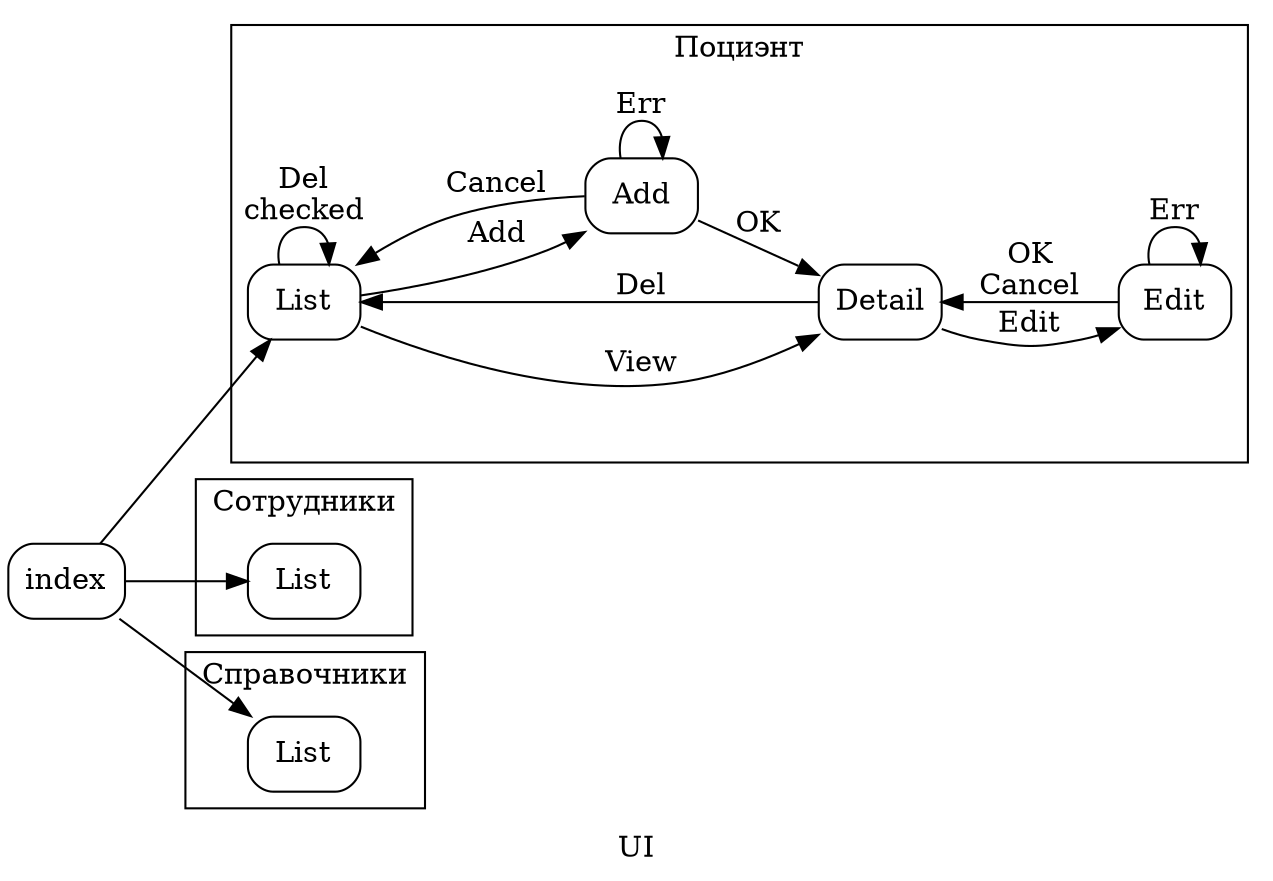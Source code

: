 // dot -Tsvg -o ui.svg ui.dot

digraph ui {
 label = "UI";
 rankdir = LR;
 node [ shape = rectangle, style=rounded ];
 patient_list	[ label = "List" ];
 patient_detail	[ label = "Detail" ];
 patient_add	[ label = "Add" ];
 patient_edit	[ label = "Edit" ];
 employee_list	[ label = "List" ];
 ref_list	[ label = "List" ];
 index -> { patient_list employee_list ref_list };
 subgraph cluster_patient {
  label = "Поциэнт";
  shape = folder;
  //style="filled";
  //fillcolor="lightgrey";
  //node [style=filled,color=white];
  patient_list -> patient_detail [ label = "View" ];
  patient_list -> patient_list [ label = "Del\nchecked" ];
  patient_list -> patient_add [ label = "Add" ];
  patient_add -> patient_add [ label = "Err" ];
  patient_add -> patient_list [ label = "Cancel" ];
  patient_add -> patient_detail [ label = "OK" ];
  patient_detail -> patient_edit [ label = "Edit" ];
  patient_detail -> patient_list [ label = "Del" ];
  patient_edit -> patient_edit [ label = "Err" ];
  patient_edit -> patient_detail [ label = "OK\nCancel" ];
 }
 subgraph cluster_employee {
  label = "Сотрудники";
  employee_list;
 }
 subgraph cluster_ref {
  label = "Справочники";
  ref_list;
 }
}
